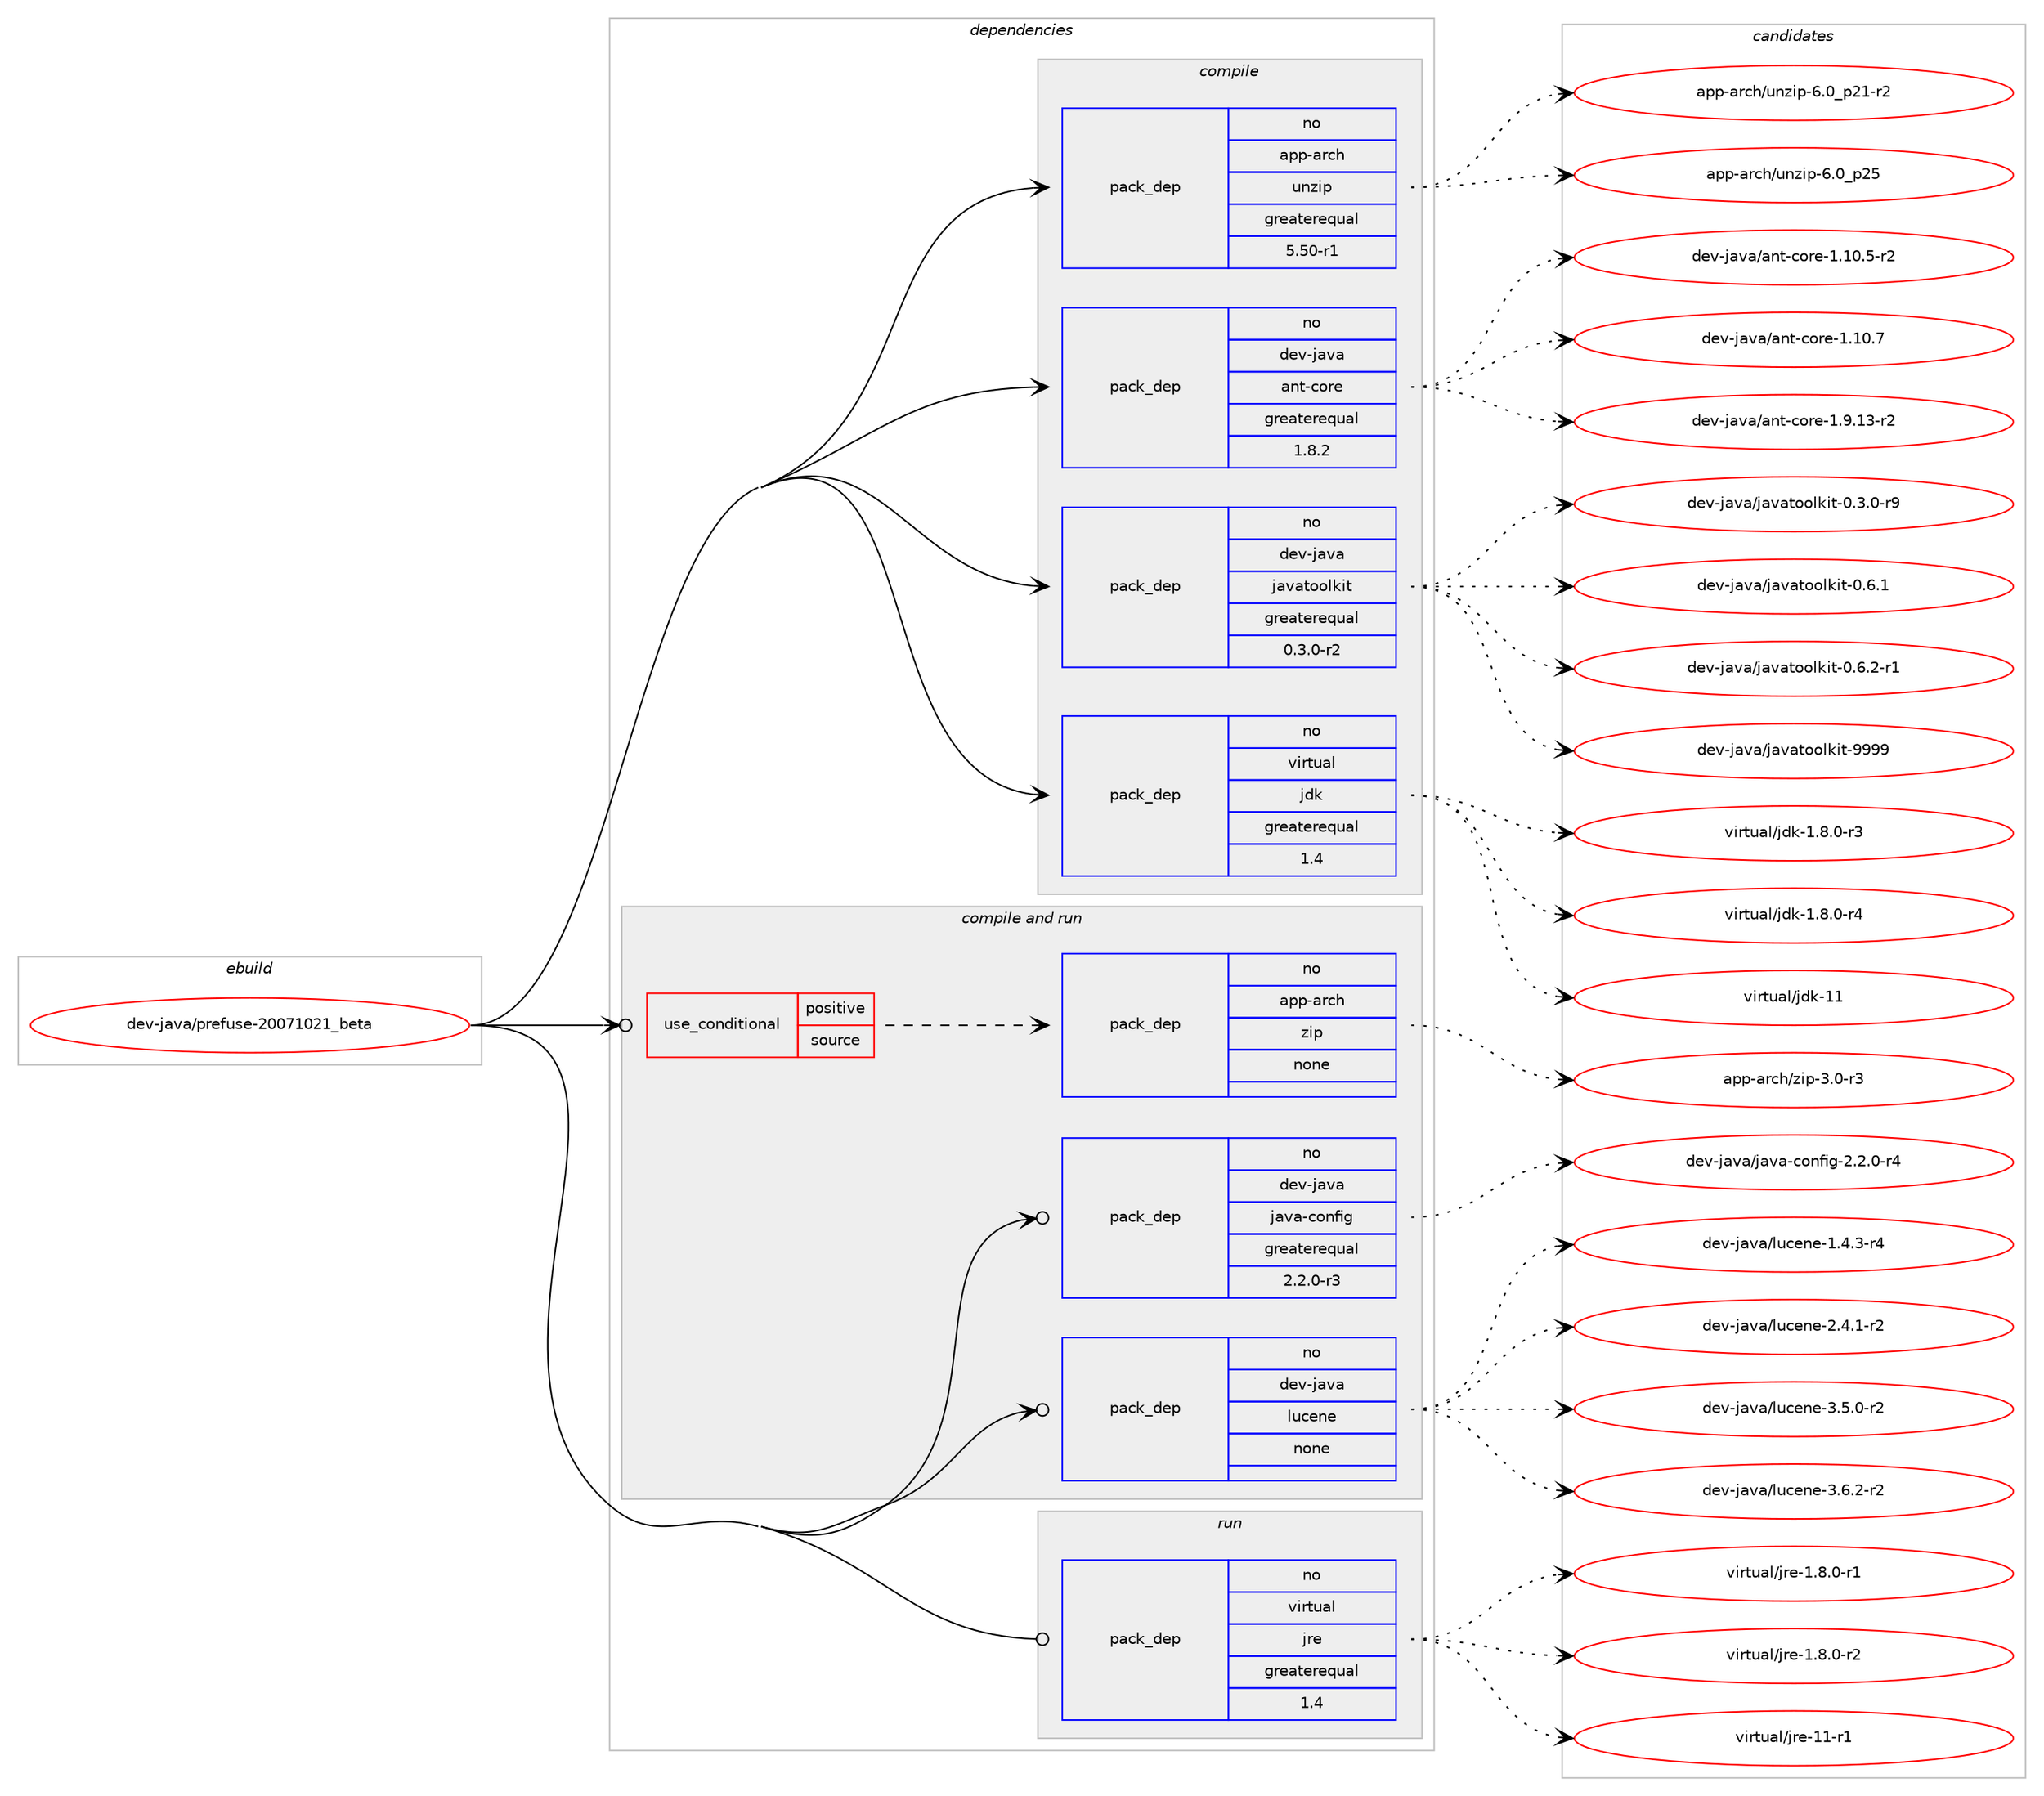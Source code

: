 digraph prolog {

# *************
# Graph options
# *************

newrank=true;
concentrate=true;
compound=true;
graph [rankdir=LR,fontname=Helvetica,fontsize=10,ranksep=1.5];#, ranksep=2.5, nodesep=0.2];
edge  [arrowhead=vee];
node  [fontname=Helvetica,fontsize=10];

# **********
# The ebuild
# **********

subgraph cluster_leftcol {
color=gray;
rank=same;
label=<<i>ebuild</i>>;
id [label="dev-java/prefuse-20071021_beta", color=red, width=4, href="../dev-java/prefuse-20071021_beta.svg"];
}

# ****************
# The dependencies
# ****************

subgraph cluster_midcol {
color=gray;
label=<<i>dependencies</i>>;
subgraph cluster_compile {
fillcolor="#eeeeee";
style=filled;
label=<<i>compile</i>>;
subgraph pack415487 {
dependency556032 [label=<<TABLE BORDER="0" CELLBORDER="1" CELLSPACING="0" CELLPADDING="4" WIDTH="220"><TR><TD ROWSPAN="6" CELLPADDING="30">pack_dep</TD></TR><TR><TD WIDTH="110">no</TD></TR><TR><TD>app-arch</TD></TR><TR><TD>unzip</TD></TR><TR><TD>greaterequal</TD></TR><TR><TD>5.50-r1</TD></TR></TABLE>>, shape=none, color=blue];
}
id:e -> dependency556032:w [weight=20,style="solid",arrowhead="vee"];
subgraph pack415488 {
dependency556033 [label=<<TABLE BORDER="0" CELLBORDER="1" CELLSPACING="0" CELLPADDING="4" WIDTH="220"><TR><TD ROWSPAN="6" CELLPADDING="30">pack_dep</TD></TR><TR><TD WIDTH="110">no</TD></TR><TR><TD>dev-java</TD></TR><TR><TD>ant-core</TD></TR><TR><TD>greaterequal</TD></TR><TR><TD>1.8.2</TD></TR></TABLE>>, shape=none, color=blue];
}
id:e -> dependency556033:w [weight=20,style="solid",arrowhead="vee"];
subgraph pack415489 {
dependency556034 [label=<<TABLE BORDER="0" CELLBORDER="1" CELLSPACING="0" CELLPADDING="4" WIDTH="220"><TR><TD ROWSPAN="6" CELLPADDING="30">pack_dep</TD></TR><TR><TD WIDTH="110">no</TD></TR><TR><TD>dev-java</TD></TR><TR><TD>javatoolkit</TD></TR><TR><TD>greaterequal</TD></TR><TR><TD>0.3.0-r2</TD></TR></TABLE>>, shape=none, color=blue];
}
id:e -> dependency556034:w [weight=20,style="solid",arrowhead="vee"];
subgraph pack415490 {
dependency556035 [label=<<TABLE BORDER="0" CELLBORDER="1" CELLSPACING="0" CELLPADDING="4" WIDTH="220"><TR><TD ROWSPAN="6" CELLPADDING="30">pack_dep</TD></TR><TR><TD WIDTH="110">no</TD></TR><TR><TD>virtual</TD></TR><TR><TD>jdk</TD></TR><TR><TD>greaterequal</TD></TR><TR><TD>1.4</TD></TR></TABLE>>, shape=none, color=blue];
}
id:e -> dependency556035:w [weight=20,style="solid",arrowhead="vee"];
}
subgraph cluster_compileandrun {
fillcolor="#eeeeee";
style=filled;
label=<<i>compile and run</i>>;
subgraph cond129355 {
dependency556036 [label=<<TABLE BORDER="0" CELLBORDER="1" CELLSPACING="0" CELLPADDING="4"><TR><TD ROWSPAN="3" CELLPADDING="10">use_conditional</TD></TR><TR><TD>positive</TD></TR><TR><TD>source</TD></TR></TABLE>>, shape=none, color=red];
subgraph pack415491 {
dependency556037 [label=<<TABLE BORDER="0" CELLBORDER="1" CELLSPACING="0" CELLPADDING="4" WIDTH="220"><TR><TD ROWSPAN="6" CELLPADDING="30">pack_dep</TD></TR><TR><TD WIDTH="110">no</TD></TR><TR><TD>app-arch</TD></TR><TR><TD>zip</TD></TR><TR><TD>none</TD></TR><TR><TD></TD></TR></TABLE>>, shape=none, color=blue];
}
dependency556036:e -> dependency556037:w [weight=20,style="dashed",arrowhead="vee"];
}
id:e -> dependency556036:w [weight=20,style="solid",arrowhead="odotvee"];
subgraph pack415492 {
dependency556038 [label=<<TABLE BORDER="0" CELLBORDER="1" CELLSPACING="0" CELLPADDING="4" WIDTH="220"><TR><TD ROWSPAN="6" CELLPADDING="30">pack_dep</TD></TR><TR><TD WIDTH="110">no</TD></TR><TR><TD>dev-java</TD></TR><TR><TD>java-config</TD></TR><TR><TD>greaterequal</TD></TR><TR><TD>2.2.0-r3</TD></TR></TABLE>>, shape=none, color=blue];
}
id:e -> dependency556038:w [weight=20,style="solid",arrowhead="odotvee"];
subgraph pack415493 {
dependency556039 [label=<<TABLE BORDER="0" CELLBORDER="1" CELLSPACING="0" CELLPADDING="4" WIDTH="220"><TR><TD ROWSPAN="6" CELLPADDING="30">pack_dep</TD></TR><TR><TD WIDTH="110">no</TD></TR><TR><TD>dev-java</TD></TR><TR><TD>lucene</TD></TR><TR><TD>none</TD></TR><TR><TD></TD></TR></TABLE>>, shape=none, color=blue];
}
id:e -> dependency556039:w [weight=20,style="solid",arrowhead="odotvee"];
}
subgraph cluster_run {
fillcolor="#eeeeee";
style=filled;
label=<<i>run</i>>;
subgraph pack415494 {
dependency556040 [label=<<TABLE BORDER="0" CELLBORDER="1" CELLSPACING="0" CELLPADDING="4" WIDTH="220"><TR><TD ROWSPAN="6" CELLPADDING="30">pack_dep</TD></TR><TR><TD WIDTH="110">no</TD></TR><TR><TD>virtual</TD></TR><TR><TD>jre</TD></TR><TR><TD>greaterequal</TD></TR><TR><TD>1.4</TD></TR></TABLE>>, shape=none, color=blue];
}
id:e -> dependency556040:w [weight=20,style="solid",arrowhead="odot"];
}
}

# **************
# The candidates
# **************

subgraph cluster_choices {
rank=same;
color=gray;
label=<<i>candidates</i>>;

subgraph choice415487 {
color=black;
nodesep=1;
choice9711211245971149910447117110122105112455446489511250494511450 [label="app-arch/unzip-6.0_p21-r2", color=red, width=4,href="../app-arch/unzip-6.0_p21-r2.svg"];
choice971121124597114991044711711012210511245544648951125053 [label="app-arch/unzip-6.0_p25", color=red, width=4,href="../app-arch/unzip-6.0_p25.svg"];
dependency556032:e -> choice9711211245971149910447117110122105112455446489511250494511450:w [style=dotted,weight="100"];
dependency556032:e -> choice971121124597114991044711711012210511245544648951125053:w [style=dotted,weight="100"];
}
subgraph choice415488 {
color=black;
nodesep=1;
choice10010111845106971189747971101164599111114101454946494846534511450 [label="dev-java/ant-core-1.10.5-r2", color=red, width=4,href="../dev-java/ant-core-1.10.5-r2.svg"];
choice1001011184510697118974797110116459911111410145494649484655 [label="dev-java/ant-core-1.10.7", color=red, width=4,href="../dev-java/ant-core-1.10.7.svg"];
choice10010111845106971189747971101164599111114101454946574649514511450 [label="dev-java/ant-core-1.9.13-r2", color=red, width=4,href="../dev-java/ant-core-1.9.13-r2.svg"];
dependency556033:e -> choice10010111845106971189747971101164599111114101454946494846534511450:w [style=dotted,weight="100"];
dependency556033:e -> choice1001011184510697118974797110116459911111410145494649484655:w [style=dotted,weight="100"];
dependency556033:e -> choice10010111845106971189747971101164599111114101454946574649514511450:w [style=dotted,weight="100"];
}
subgraph choice415489 {
color=black;
nodesep=1;
choice1001011184510697118974710697118971161111111081071051164548465146484511457 [label="dev-java/javatoolkit-0.3.0-r9", color=red, width=4,href="../dev-java/javatoolkit-0.3.0-r9.svg"];
choice100101118451069711897471069711897116111111108107105116454846544649 [label="dev-java/javatoolkit-0.6.1", color=red, width=4,href="../dev-java/javatoolkit-0.6.1.svg"];
choice1001011184510697118974710697118971161111111081071051164548465446504511449 [label="dev-java/javatoolkit-0.6.2-r1", color=red, width=4,href="../dev-java/javatoolkit-0.6.2-r1.svg"];
choice1001011184510697118974710697118971161111111081071051164557575757 [label="dev-java/javatoolkit-9999", color=red, width=4,href="../dev-java/javatoolkit-9999.svg"];
dependency556034:e -> choice1001011184510697118974710697118971161111111081071051164548465146484511457:w [style=dotted,weight="100"];
dependency556034:e -> choice100101118451069711897471069711897116111111108107105116454846544649:w [style=dotted,weight="100"];
dependency556034:e -> choice1001011184510697118974710697118971161111111081071051164548465446504511449:w [style=dotted,weight="100"];
dependency556034:e -> choice1001011184510697118974710697118971161111111081071051164557575757:w [style=dotted,weight="100"];
}
subgraph choice415490 {
color=black;
nodesep=1;
choice11810511411611797108471061001074549465646484511451 [label="virtual/jdk-1.8.0-r3", color=red, width=4,href="../virtual/jdk-1.8.0-r3.svg"];
choice11810511411611797108471061001074549465646484511452 [label="virtual/jdk-1.8.0-r4", color=red, width=4,href="../virtual/jdk-1.8.0-r4.svg"];
choice1181051141161179710847106100107454949 [label="virtual/jdk-11", color=red, width=4,href="../virtual/jdk-11.svg"];
dependency556035:e -> choice11810511411611797108471061001074549465646484511451:w [style=dotted,weight="100"];
dependency556035:e -> choice11810511411611797108471061001074549465646484511452:w [style=dotted,weight="100"];
dependency556035:e -> choice1181051141161179710847106100107454949:w [style=dotted,weight="100"];
}
subgraph choice415491 {
color=black;
nodesep=1;
choice9711211245971149910447122105112455146484511451 [label="app-arch/zip-3.0-r3", color=red, width=4,href="../app-arch/zip-3.0-r3.svg"];
dependency556037:e -> choice9711211245971149910447122105112455146484511451:w [style=dotted,weight="100"];
}
subgraph choice415492 {
color=black;
nodesep=1;
choice10010111845106971189747106971189745991111101021051034550465046484511452 [label="dev-java/java-config-2.2.0-r4", color=red, width=4,href="../dev-java/java-config-2.2.0-r4.svg"];
dependency556038:e -> choice10010111845106971189747106971189745991111101021051034550465046484511452:w [style=dotted,weight="100"];
}
subgraph choice415493 {
color=black;
nodesep=1;
choice10010111845106971189747108117991011101014549465246514511452 [label="dev-java/lucene-1.4.3-r4", color=red, width=4,href="../dev-java/lucene-1.4.3-r4.svg"];
choice10010111845106971189747108117991011101014550465246494511450 [label="dev-java/lucene-2.4.1-r2", color=red, width=4,href="../dev-java/lucene-2.4.1-r2.svg"];
choice10010111845106971189747108117991011101014551465346484511450 [label="dev-java/lucene-3.5.0-r2", color=red, width=4,href="../dev-java/lucene-3.5.0-r2.svg"];
choice10010111845106971189747108117991011101014551465446504511450 [label="dev-java/lucene-3.6.2-r2", color=red, width=4,href="../dev-java/lucene-3.6.2-r2.svg"];
dependency556039:e -> choice10010111845106971189747108117991011101014549465246514511452:w [style=dotted,weight="100"];
dependency556039:e -> choice10010111845106971189747108117991011101014550465246494511450:w [style=dotted,weight="100"];
dependency556039:e -> choice10010111845106971189747108117991011101014551465346484511450:w [style=dotted,weight="100"];
dependency556039:e -> choice10010111845106971189747108117991011101014551465446504511450:w [style=dotted,weight="100"];
}
subgraph choice415494 {
color=black;
nodesep=1;
choice11810511411611797108471061141014549465646484511449 [label="virtual/jre-1.8.0-r1", color=red, width=4,href="../virtual/jre-1.8.0-r1.svg"];
choice11810511411611797108471061141014549465646484511450 [label="virtual/jre-1.8.0-r2", color=red, width=4,href="../virtual/jre-1.8.0-r2.svg"];
choice11810511411611797108471061141014549494511449 [label="virtual/jre-11-r1", color=red, width=4,href="../virtual/jre-11-r1.svg"];
dependency556040:e -> choice11810511411611797108471061141014549465646484511449:w [style=dotted,weight="100"];
dependency556040:e -> choice11810511411611797108471061141014549465646484511450:w [style=dotted,weight="100"];
dependency556040:e -> choice11810511411611797108471061141014549494511449:w [style=dotted,weight="100"];
}
}

}
